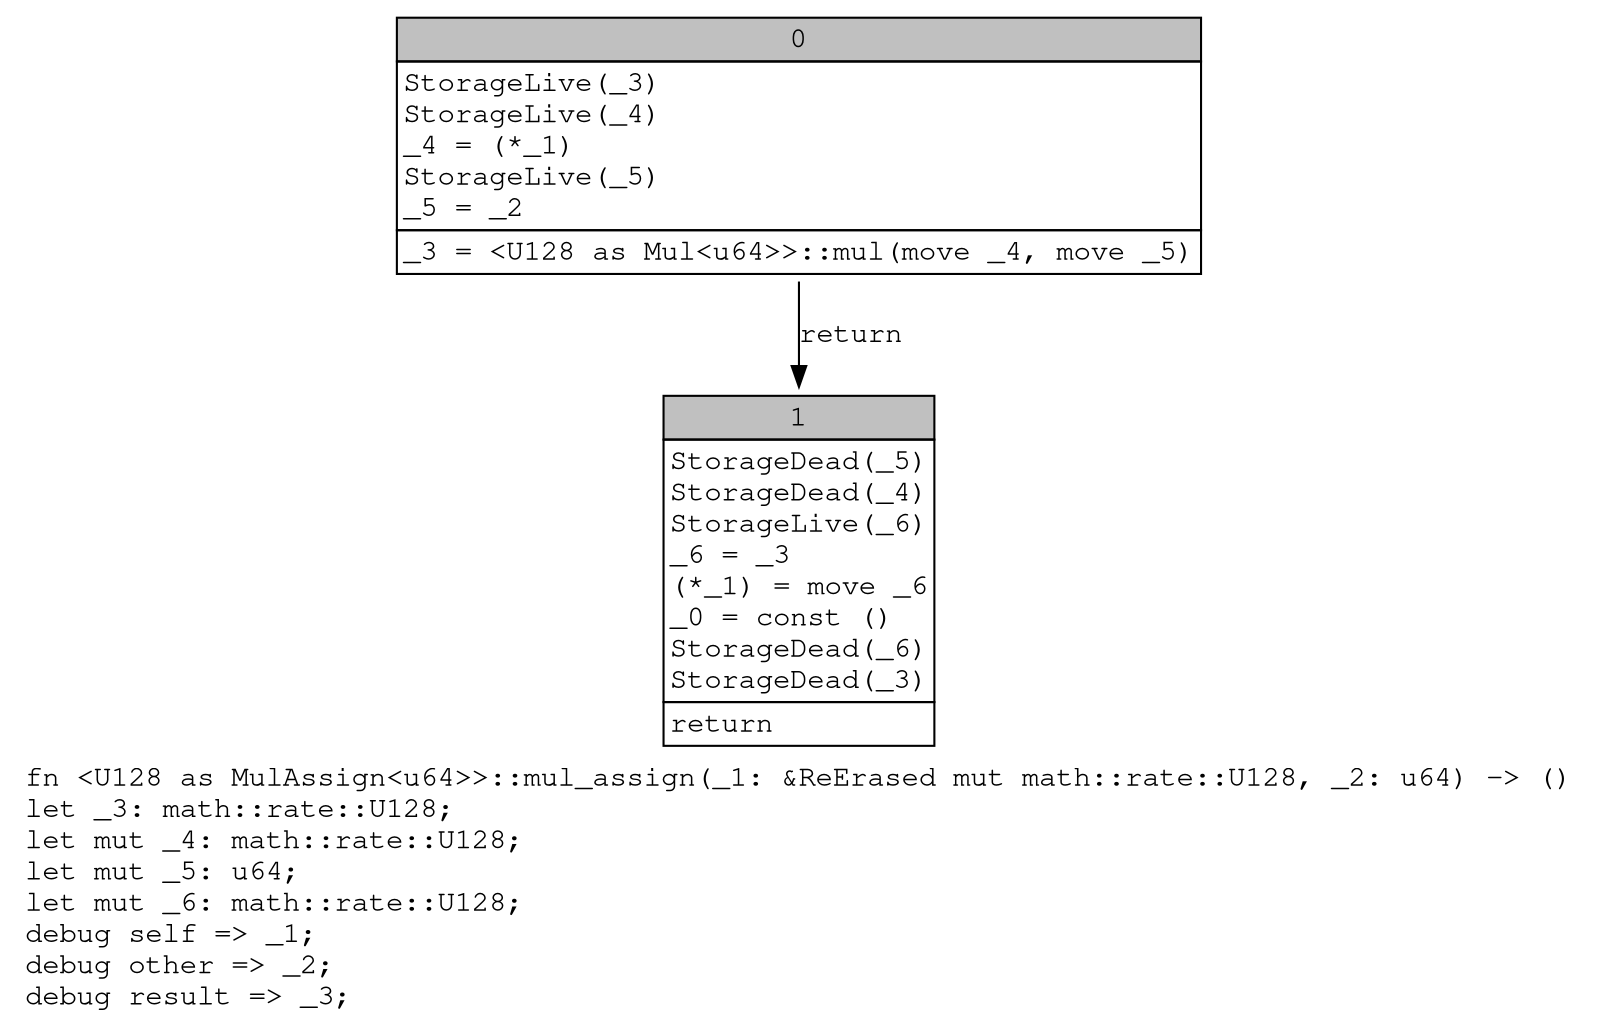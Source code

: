 digraph Mir_0_1717 {
    graph [fontname="Courier, monospace"];
    node [fontname="Courier, monospace"];
    edge [fontname="Courier, monospace"];
    label=<fn &lt;U128 as MulAssign&lt;u64&gt;&gt;::mul_assign(_1: &amp;ReErased mut math::rate::U128, _2: u64) -&gt; ()<br align="left"/>let _3: math::rate::U128;<br align="left"/>let mut _4: math::rate::U128;<br align="left"/>let mut _5: u64;<br align="left"/>let mut _6: math::rate::U128;<br align="left"/>debug self =&gt; _1;<br align="left"/>debug other =&gt; _2;<br align="left"/>debug result =&gt; _3;<br align="left"/>>;
    bb0__0_1717 [shape="none", label=<<table border="0" cellborder="1" cellspacing="0"><tr><td bgcolor="gray" align="center" colspan="1">0</td></tr><tr><td align="left" balign="left">StorageLive(_3)<br/>StorageLive(_4)<br/>_4 = (*_1)<br/>StorageLive(_5)<br/>_5 = _2<br/></td></tr><tr><td align="left">_3 = &lt;U128 as Mul&lt;u64&gt;&gt;::mul(move _4, move _5)</td></tr></table>>];
    bb1__0_1717 [shape="none", label=<<table border="0" cellborder="1" cellspacing="0"><tr><td bgcolor="gray" align="center" colspan="1">1</td></tr><tr><td align="left" balign="left">StorageDead(_5)<br/>StorageDead(_4)<br/>StorageLive(_6)<br/>_6 = _3<br/>(*_1) = move _6<br/>_0 = const ()<br/>StorageDead(_6)<br/>StorageDead(_3)<br/></td></tr><tr><td align="left">return</td></tr></table>>];
    bb0__0_1717 -> bb1__0_1717 [label="return"];
}
